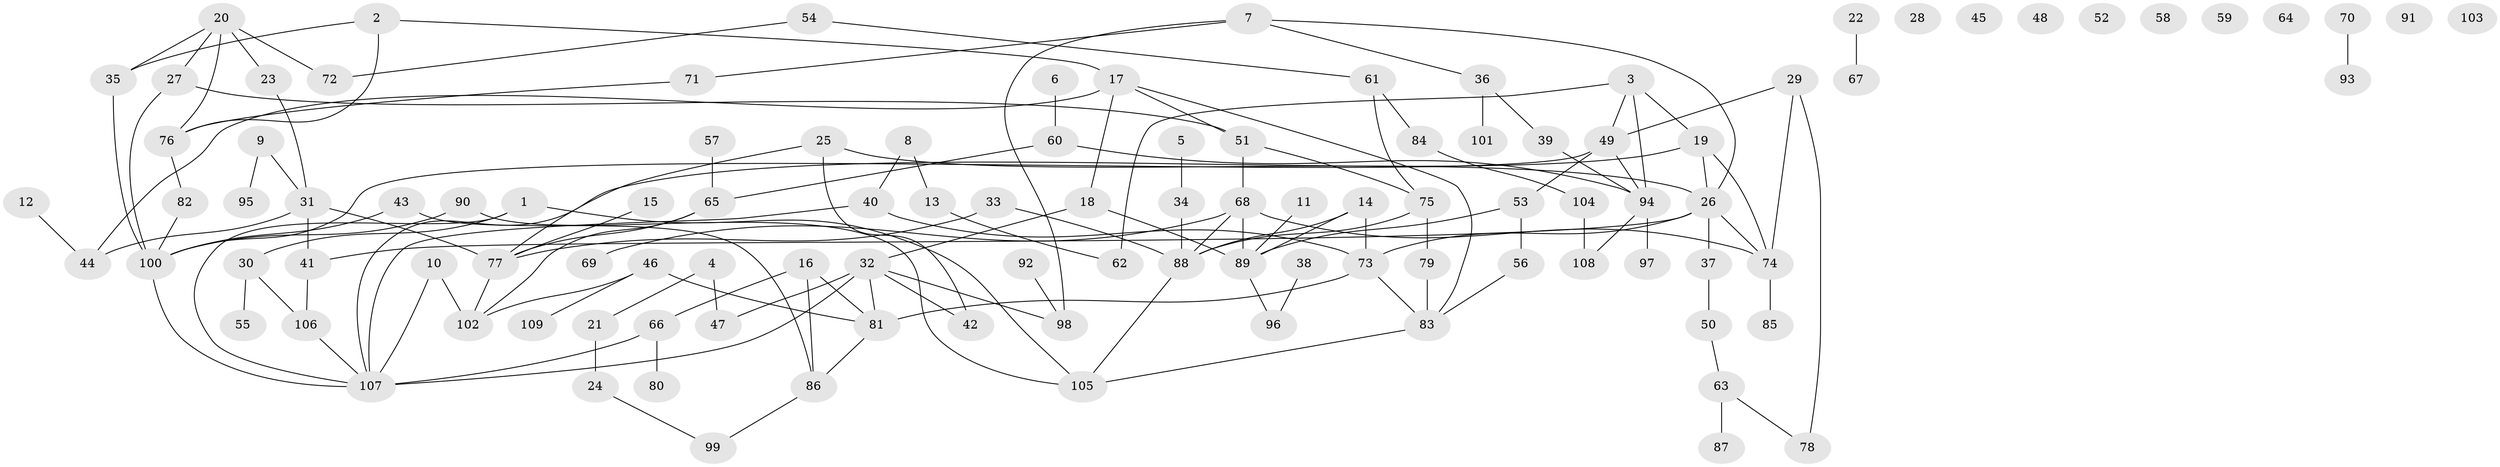 // coarse degree distribution, {3: 0.22727272727272727, 12: 0.045454545454545456, 9: 0.045454545454545456, 6: 0.13636363636363635, 4: 0.09090909090909091, 2: 0.2727272727272727, 5: 0.13636363636363635, 1: 0.045454545454545456}
// Generated by graph-tools (version 1.1) at 2025/48/03/04/25 22:48:34]
// undirected, 109 vertices, 142 edges
graph export_dot {
  node [color=gray90,style=filled];
  1;
  2;
  3;
  4;
  5;
  6;
  7;
  8;
  9;
  10;
  11;
  12;
  13;
  14;
  15;
  16;
  17;
  18;
  19;
  20;
  21;
  22;
  23;
  24;
  25;
  26;
  27;
  28;
  29;
  30;
  31;
  32;
  33;
  34;
  35;
  36;
  37;
  38;
  39;
  40;
  41;
  42;
  43;
  44;
  45;
  46;
  47;
  48;
  49;
  50;
  51;
  52;
  53;
  54;
  55;
  56;
  57;
  58;
  59;
  60;
  61;
  62;
  63;
  64;
  65;
  66;
  67;
  68;
  69;
  70;
  71;
  72;
  73;
  74;
  75;
  76;
  77;
  78;
  79;
  80;
  81;
  82;
  83;
  84;
  85;
  86;
  87;
  88;
  89;
  90;
  91;
  92;
  93;
  94;
  95;
  96;
  97;
  98;
  99;
  100;
  101;
  102;
  103;
  104;
  105;
  106;
  107;
  108;
  109;
  1 -- 30;
  1 -- 105;
  1 -- 107;
  2 -- 17;
  2 -- 35;
  2 -- 76;
  3 -- 19;
  3 -- 49;
  3 -- 62;
  3 -- 94;
  4 -- 21;
  4 -- 47;
  5 -- 34;
  6 -- 60;
  7 -- 26;
  7 -- 36;
  7 -- 71;
  7 -- 98;
  8 -- 13;
  8 -- 40;
  9 -- 31;
  9 -- 95;
  10 -- 102;
  10 -- 107;
  11 -- 89;
  12 -- 44;
  13 -- 62;
  14 -- 73;
  14 -- 88;
  14 -- 89;
  15 -- 77;
  16 -- 66;
  16 -- 81;
  16 -- 86;
  17 -- 18;
  17 -- 44;
  17 -- 51;
  17 -- 83;
  18 -- 32;
  18 -- 89;
  19 -- 26;
  19 -- 74;
  19 -- 107;
  20 -- 23;
  20 -- 27;
  20 -- 35;
  20 -- 72;
  20 -- 76;
  21 -- 24;
  22 -- 67;
  23 -- 31;
  24 -- 99;
  25 -- 26;
  25 -- 42;
  25 -- 77;
  26 -- 37;
  26 -- 41;
  26 -- 73;
  26 -- 74;
  27 -- 51;
  27 -- 100;
  29 -- 49;
  29 -- 74;
  29 -- 78;
  30 -- 55;
  30 -- 106;
  31 -- 41;
  31 -- 44;
  31 -- 77;
  32 -- 42;
  32 -- 47;
  32 -- 81;
  32 -- 98;
  32 -- 107;
  33 -- 77;
  33 -- 88;
  34 -- 88;
  35 -- 100;
  36 -- 39;
  36 -- 101;
  37 -- 50;
  38 -- 96;
  39 -- 94;
  40 -- 73;
  40 -- 107;
  41 -- 106;
  43 -- 86;
  43 -- 100;
  46 -- 81;
  46 -- 102;
  46 -- 109;
  49 -- 53;
  49 -- 94;
  49 -- 100;
  50 -- 63;
  51 -- 68;
  51 -- 75;
  53 -- 56;
  53 -- 89;
  54 -- 61;
  54 -- 72;
  56 -- 83;
  57 -- 65;
  60 -- 65;
  60 -- 94;
  61 -- 75;
  61 -- 84;
  63 -- 78;
  63 -- 87;
  65 -- 77;
  65 -- 102;
  66 -- 80;
  66 -- 107;
  68 -- 69;
  68 -- 74;
  68 -- 88;
  68 -- 89;
  70 -- 93;
  71 -- 76;
  73 -- 81;
  73 -- 83;
  74 -- 85;
  75 -- 79;
  75 -- 88;
  76 -- 82;
  77 -- 102;
  79 -- 83;
  81 -- 86;
  82 -- 100;
  83 -- 105;
  84 -- 104;
  86 -- 99;
  88 -- 105;
  89 -- 96;
  90 -- 100;
  90 -- 105;
  92 -- 98;
  94 -- 97;
  94 -- 108;
  100 -- 107;
  104 -- 108;
  106 -- 107;
}
